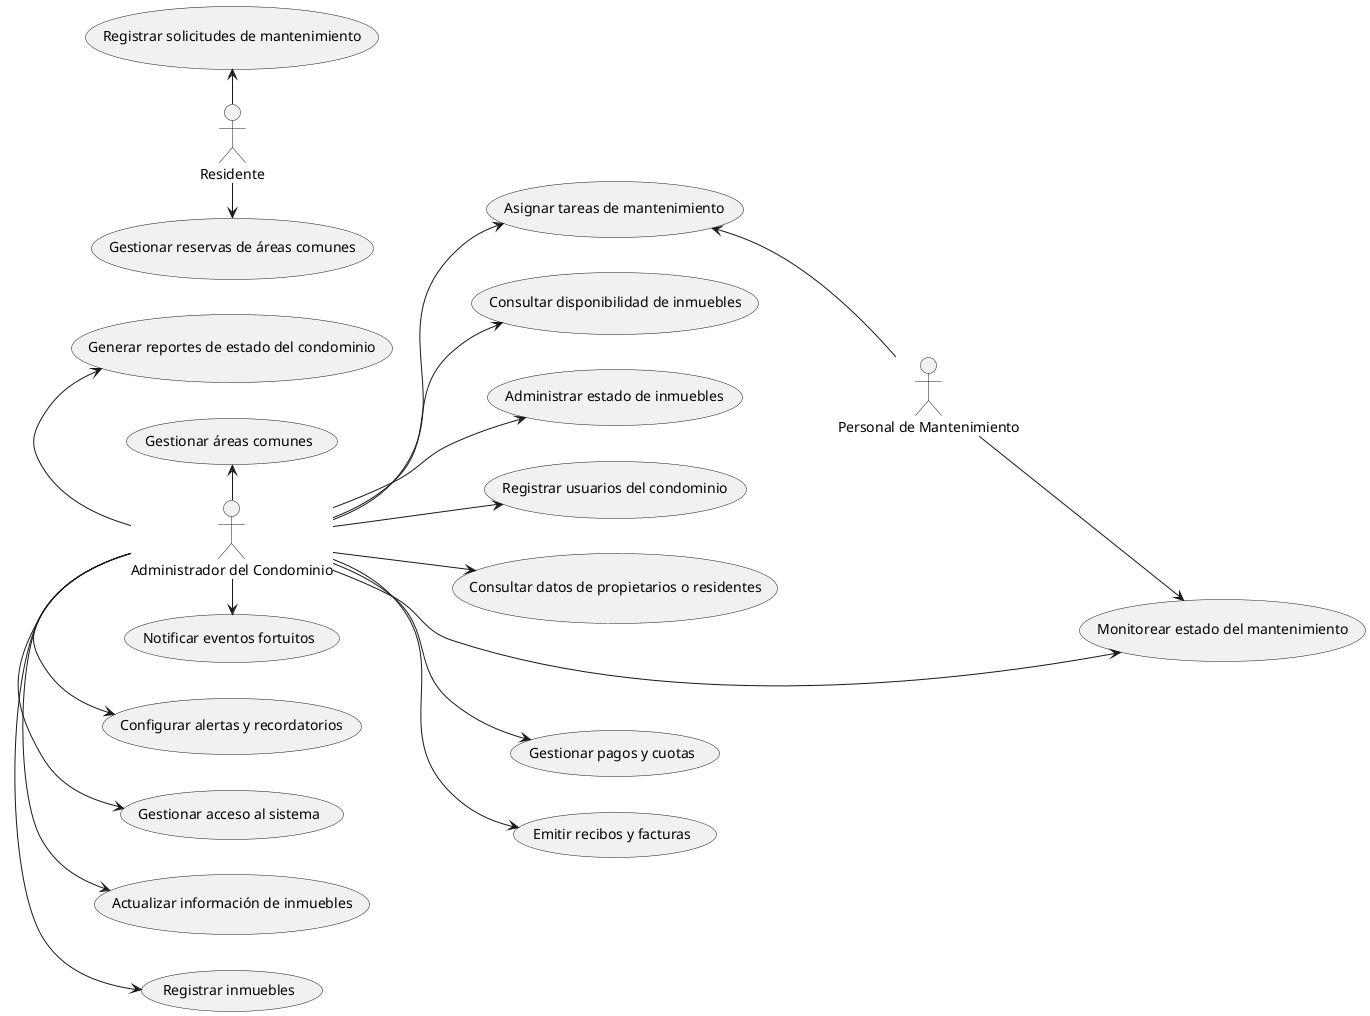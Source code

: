@startuml
left to right direction

actor "Administrador del Condominio" as Admin
actor "Residente" as Resident
actor "Personal de Mantenimiento" as Maintenance

usecase "Registrar inmuebles" as RegisterProperty
usecase "Actualizar información de inmuebles" as UpdateProperty
usecase "Consultar disponibilidad de inmuebles" as CheckAvailability
usecase "Administrar estado de inmuebles" as ManageStatus
usecase "Gestionar áreas comunes" as ManageCommonAreas
usecase "Gestionar reservas de áreas comunes" as ManageReservations
usecase "Registrar usuarios del condominio" as RegisterUsers
usecase "Consultar datos de propietarios o residentes" as ViewUsers
usecase "Gestionar acceso al sistema" as ManageAccess
usecase "Registrar solicitudes de mantenimiento" as MaintenanceRequest
usecase "Asignar tareas de mantenimiento" as AssignTasks
usecase "Monitorear estado del mantenimiento" as MonitorMaintenance
usecase "Configurar alertas y recordatorios" as ConfigureAlerts
usecase "Notificar eventos fortuitos" as NotifyEvents
usecase "Generar reportes de estado del condominio" as GenerateReports
usecase "Gestionar pagos y cuotas" as ManagePayments
usecase "Emitir recibos y facturas" as GenerateReceipts

Admin -r-> RegisterProperty
Admin -r-> UpdateProperty
Admin -d-> CheckAvailability
Admin -d-> ManageStatus
Admin -l-> ManageCommonAreas
Admin -d-> RegisterUsers
Admin -d-> ViewUsers
Admin -r-> ManageAccess
Admin -d-> AssignTasks
Admin -d-> MonitorMaintenance
Admin -r-> ConfigureAlerts
Admin -r-> NotifyEvents
Admin -l-> GenerateReports
Admin -d-> ManagePayments
Admin -d-> GenerateReceipts

Resident -l-> MaintenanceRequest
Resident -r-> ManageReservations

Maintenance -u-> AssignTasks
Maintenance -d-> MonitorMaintenance
@enduml


